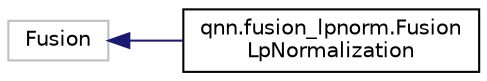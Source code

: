 digraph "Graphical Class Hierarchy"
{
 // LATEX_PDF_SIZE
  edge [fontname="Helvetica",fontsize="10",labelfontname="Helvetica",labelfontsize="10"];
  node [fontname="Helvetica",fontsize="10",shape=record];
  rankdir="LR";
  Node16094 [label="Fusion",height=0.2,width=0.4,color="grey75", fillcolor="white", style="filled",tooltip=" "];
  Node16094 -> Node0 [dir="back",color="midnightblue",fontsize="10",style="solid",fontname="Helvetica"];
  Node0 [label="qnn.fusion_lpnorm.Fusion\lLpNormalization",height=0.2,width=0.4,color="black", fillcolor="white", style="filled",URL="$classqnn_1_1fusion__lpnorm_1_1FusionLpNormalization.html",tooltip=" "];
}
